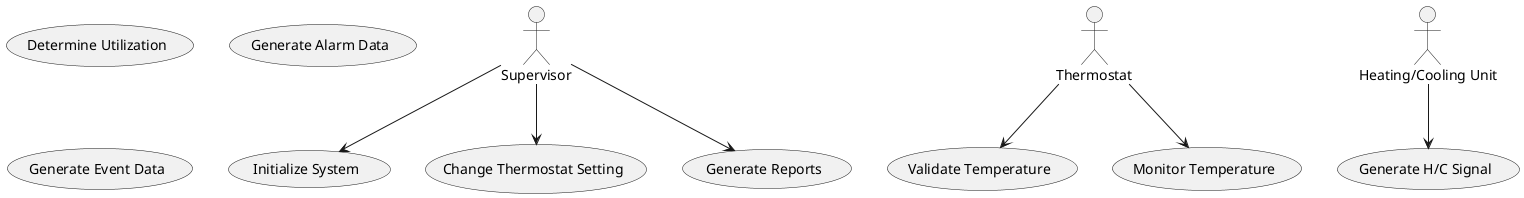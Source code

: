 @startuml

actor Supervisor
actor Thermostat
actor "Heating/Cooling Unit" as HCU

usecase "Initialize System" as UC1
usecase "Validate Temperature" as UC2
usecase "Monitor Temperature" as UC3
usecase "Determine Utilization" as UC4
usecase "Generate H/C Signal" as UC5
usecase "Generate Alarm Data" as UC6
usecase "Generate Event Data" as UC7
usecase "Change Thermostat Setting" as UC8
usecase "Generate Reports" as UC9

Supervisor --> UC1
Supervisor --> UC8
Supervisor --> UC9

Thermostat --> UC2
Thermostat --> UC3

HCU --> UC5

@enduml